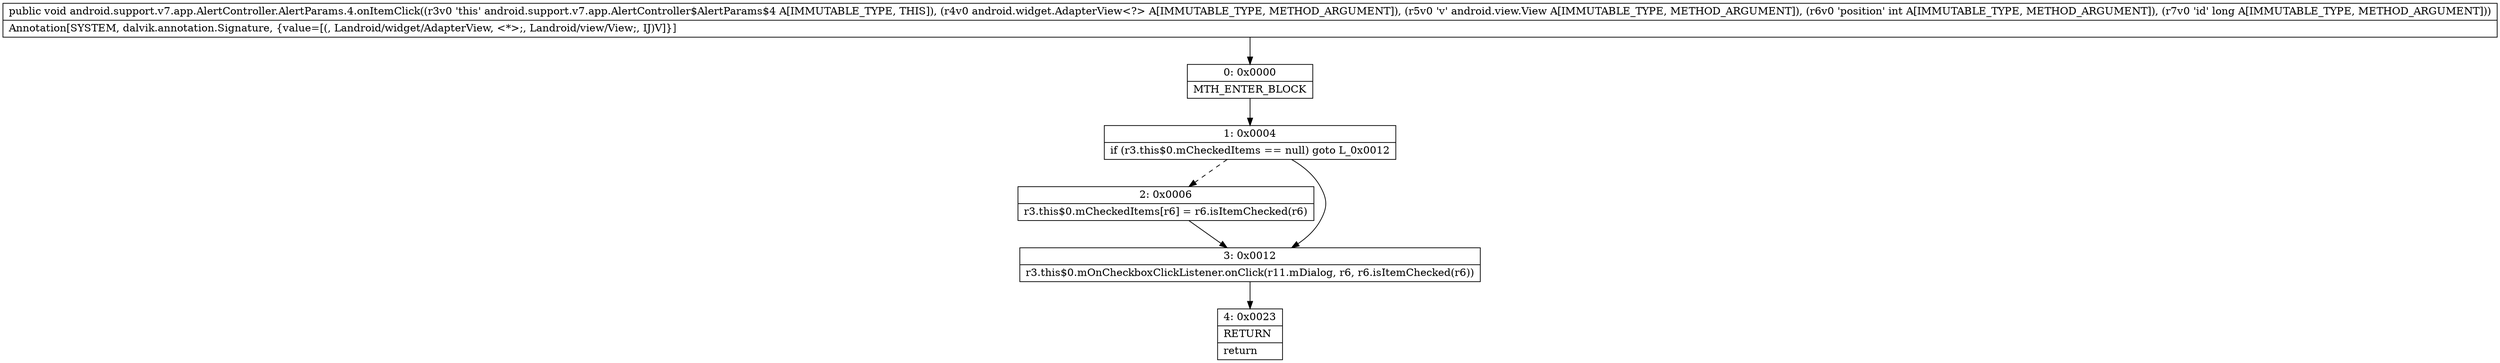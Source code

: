 digraph "CFG forandroid.support.v7.app.AlertController.AlertParams.4.onItemClick(Landroid\/widget\/AdapterView;Landroid\/view\/View;IJ)V" {
Node_0 [shape=record,label="{0\:\ 0x0000|MTH_ENTER_BLOCK\l}"];
Node_1 [shape=record,label="{1\:\ 0x0004|if (r3.this$0.mCheckedItems == null) goto L_0x0012\l}"];
Node_2 [shape=record,label="{2\:\ 0x0006|r3.this$0.mCheckedItems[r6] = r6.isItemChecked(r6)\l}"];
Node_3 [shape=record,label="{3\:\ 0x0012|r3.this$0.mOnCheckboxClickListener.onClick(r11.mDialog, r6, r6.isItemChecked(r6))\l}"];
Node_4 [shape=record,label="{4\:\ 0x0023|RETURN\l|return\l}"];
MethodNode[shape=record,label="{public void android.support.v7.app.AlertController.AlertParams.4.onItemClick((r3v0 'this' android.support.v7.app.AlertController$AlertParams$4 A[IMMUTABLE_TYPE, THIS]), (r4v0 android.widget.AdapterView\<?\> A[IMMUTABLE_TYPE, METHOD_ARGUMENT]), (r5v0 'v' android.view.View A[IMMUTABLE_TYPE, METHOD_ARGUMENT]), (r6v0 'position' int A[IMMUTABLE_TYPE, METHOD_ARGUMENT]), (r7v0 'id' long A[IMMUTABLE_TYPE, METHOD_ARGUMENT]))  | Annotation[SYSTEM, dalvik.annotation.Signature, \{value=[(, Landroid\/widget\/AdapterView, \<*\>;, Landroid\/view\/View;, IJ)V]\}]\l}"];
MethodNode -> Node_0;
Node_0 -> Node_1;
Node_1 -> Node_2[style=dashed];
Node_1 -> Node_3;
Node_2 -> Node_3;
Node_3 -> Node_4;
}


